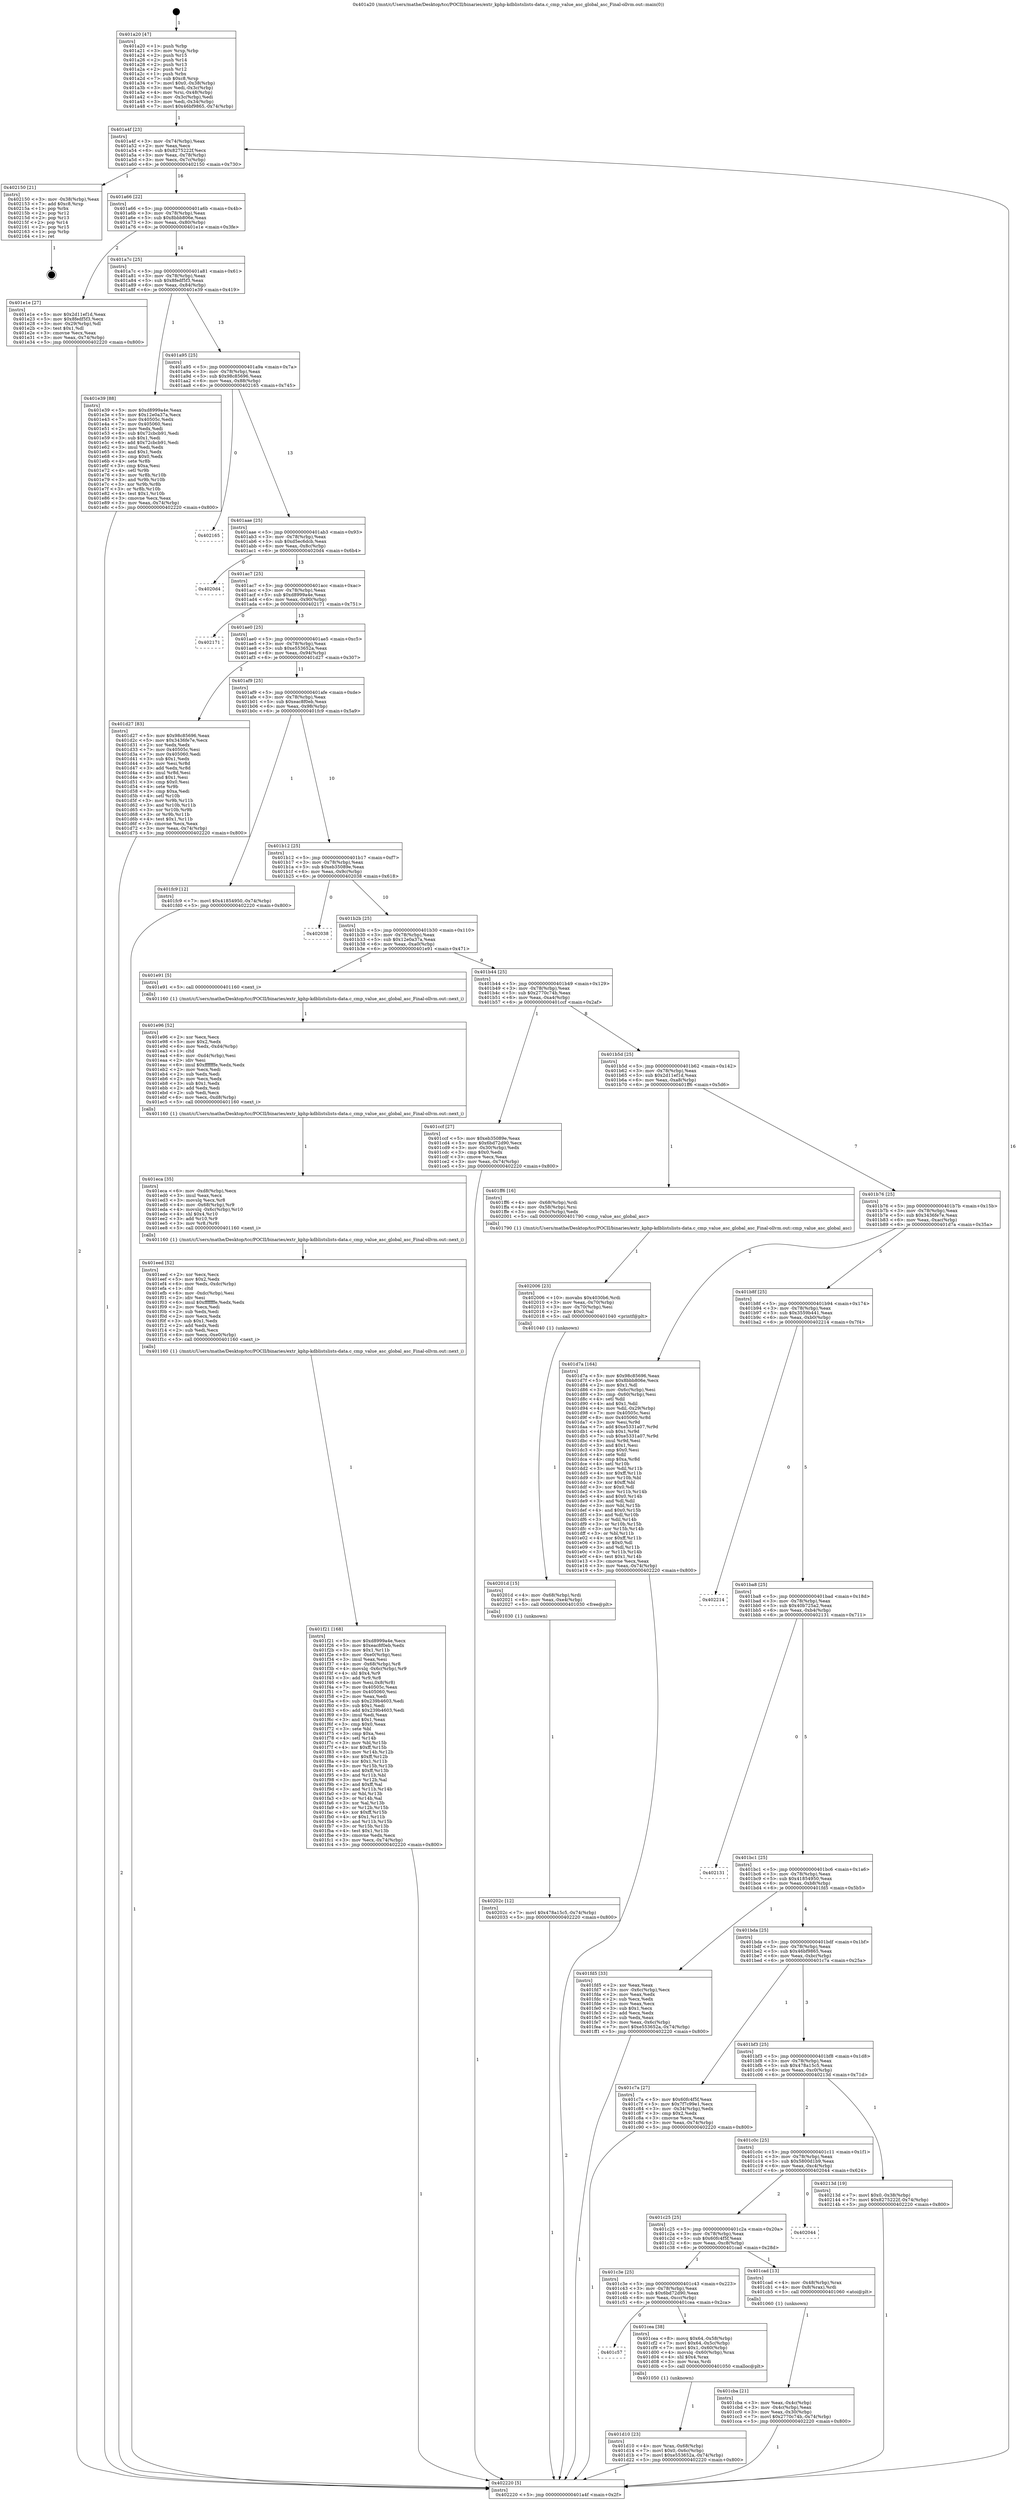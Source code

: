 digraph "0x401a20" {
  label = "0x401a20 (/mnt/c/Users/mathe/Desktop/tcc/POCII/binaries/extr_kphp-kdblistslists-data.c_cmp_value_asc_global_asc_Final-ollvm.out::main(0))"
  labelloc = "t"
  node[shape=record]

  Entry [label="",width=0.3,height=0.3,shape=circle,fillcolor=black,style=filled]
  "0x401a4f" [label="{
     0x401a4f [23]\l
     | [instrs]\l
     &nbsp;&nbsp;0x401a4f \<+3\>: mov -0x74(%rbp),%eax\l
     &nbsp;&nbsp;0x401a52 \<+2\>: mov %eax,%ecx\l
     &nbsp;&nbsp;0x401a54 \<+6\>: sub $0x8275222f,%ecx\l
     &nbsp;&nbsp;0x401a5a \<+3\>: mov %eax,-0x78(%rbp)\l
     &nbsp;&nbsp;0x401a5d \<+3\>: mov %ecx,-0x7c(%rbp)\l
     &nbsp;&nbsp;0x401a60 \<+6\>: je 0000000000402150 \<main+0x730\>\l
  }"]
  "0x402150" [label="{
     0x402150 [21]\l
     | [instrs]\l
     &nbsp;&nbsp;0x402150 \<+3\>: mov -0x38(%rbp),%eax\l
     &nbsp;&nbsp;0x402153 \<+7\>: add $0xc8,%rsp\l
     &nbsp;&nbsp;0x40215a \<+1\>: pop %rbx\l
     &nbsp;&nbsp;0x40215b \<+2\>: pop %r12\l
     &nbsp;&nbsp;0x40215d \<+2\>: pop %r13\l
     &nbsp;&nbsp;0x40215f \<+2\>: pop %r14\l
     &nbsp;&nbsp;0x402161 \<+2\>: pop %r15\l
     &nbsp;&nbsp;0x402163 \<+1\>: pop %rbp\l
     &nbsp;&nbsp;0x402164 \<+1\>: ret\l
  }"]
  "0x401a66" [label="{
     0x401a66 [22]\l
     | [instrs]\l
     &nbsp;&nbsp;0x401a66 \<+5\>: jmp 0000000000401a6b \<main+0x4b\>\l
     &nbsp;&nbsp;0x401a6b \<+3\>: mov -0x78(%rbp),%eax\l
     &nbsp;&nbsp;0x401a6e \<+5\>: sub $0x8bbb806e,%eax\l
     &nbsp;&nbsp;0x401a73 \<+3\>: mov %eax,-0x80(%rbp)\l
     &nbsp;&nbsp;0x401a76 \<+6\>: je 0000000000401e1e \<main+0x3fe\>\l
  }"]
  Exit [label="",width=0.3,height=0.3,shape=circle,fillcolor=black,style=filled,peripheries=2]
  "0x401e1e" [label="{
     0x401e1e [27]\l
     | [instrs]\l
     &nbsp;&nbsp;0x401e1e \<+5\>: mov $0x2d11ef1d,%eax\l
     &nbsp;&nbsp;0x401e23 \<+5\>: mov $0x8fedf5f3,%ecx\l
     &nbsp;&nbsp;0x401e28 \<+3\>: mov -0x29(%rbp),%dl\l
     &nbsp;&nbsp;0x401e2b \<+3\>: test $0x1,%dl\l
     &nbsp;&nbsp;0x401e2e \<+3\>: cmovne %ecx,%eax\l
     &nbsp;&nbsp;0x401e31 \<+3\>: mov %eax,-0x74(%rbp)\l
     &nbsp;&nbsp;0x401e34 \<+5\>: jmp 0000000000402220 \<main+0x800\>\l
  }"]
  "0x401a7c" [label="{
     0x401a7c [25]\l
     | [instrs]\l
     &nbsp;&nbsp;0x401a7c \<+5\>: jmp 0000000000401a81 \<main+0x61\>\l
     &nbsp;&nbsp;0x401a81 \<+3\>: mov -0x78(%rbp),%eax\l
     &nbsp;&nbsp;0x401a84 \<+5\>: sub $0x8fedf5f3,%eax\l
     &nbsp;&nbsp;0x401a89 \<+6\>: mov %eax,-0x84(%rbp)\l
     &nbsp;&nbsp;0x401a8f \<+6\>: je 0000000000401e39 \<main+0x419\>\l
  }"]
  "0x40202c" [label="{
     0x40202c [12]\l
     | [instrs]\l
     &nbsp;&nbsp;0x40202c \<+7\>: movl $0x478a15c5,-0x74(%rbp)\l
     &nbsp;&nbsp;0x402033 \<+5\>: jmp 0000000000402220 \<main+0x800\>\l
  }"]
  "0x401e39" [label="{
     0x401e39 [88]\l
     | [instrs]\l
     &nbsp;&nbsp;0x401e39 \<+5\>: mov $0xd8999a4e,%eax\l
     &nbsp;&nbsp;0x401e3e \<+5\>: mov $0x12e0a37a,%ecx\l
     &nbsp;&nbsp;0x401e43 \<+7\>: mov 0x40505c,%edx\l
     &nbsp;&nbsp;0x401e4a \<+7\>: mov 0x405060,%esi\l
     &nbsp;&nbsp;0x401e51 \<+2\>: mov %edx,%edi\l
     &nbsp;&nbsp;0x401e53 \<+6\>: sub $0x72cbcb91,%edi\l
     &nbsp;&nbsp;0x401e59 \<+3\>: sub $0x1,%edi\l
     &nbsp;&nbsp;0x401e5c \<+6\>: add $0x72cbcb91,%edi\l
     &nbsp;&nbsp;0x401e62 \<+3\>: imul %edi,%edx\l
     &nbsp;&nbsp;0x401e65 \<+3\>: and $0x1,%edx\l
     &nbsp;&nbsp;0x401e68 \<+3\>: cmp $0x0,%edx\l
     &nbsp;&nbsp;0x401e6b \<+4\>: sete %r8b\l
     &nbsp;&nbsp;0x401e6f \<+3\>: cmp $0xa,%esi\l
     &nbsp;&nbsp;0x401e72 \<+4\>: setl %r9b\l
     &nbsp;&nbsp;0x401e76 \<+3\>: mov %r8b,%r10b\l
     &nbsp;&nbsp;0x401e79 \<+3\>: and %r9b,%r10b\l
     &nbsp;&nbsp;0x401e7c \<+3\>: xor %r9b,%r8b\l
     &nbsp;&nbsp;0x401e7f \<+3\>: or %r8b,%r10b\l
     &nbsp;&nbsp;0x401e82 \<+4\>: test $0x1,%r10b\l
     &nbsp;&nbsp;0x401e86 \<+3\>: cmovne %ecx,%eax\l
     &nbsp;&nbsp;0x401e89 \<+3\>: mov %eax,-0x74(%rbp)\l
     &nbsp;&nbsp;0x401e8c \<+5\>: jmp 0000000000402220 \<main+0x800\>\l
  }"]
  "0x401a95" [label="{
     0x401a95 [25]\l
     | [instrs]\l
     &nbsp;&nbsp;0x401a95 \<+5\>: jmp 0000000000401a9a \<main+0x7a\>\l
     &nbsp;&nbsp;0x401a9a \<+3\>: mov -0x78(%rbp),%eax\l
     &nbsp;&nbsp;0x401a9d \<+5\>: sub $0x98c85696,%eax\l
     &nbsp;&nbsp;0x401aa2 \<+6\>: mov %eax,-0x88(%rbp)\l
     &nbsp;&nbsp;0x401aa8 \<+6\>: je 0000000000402165 \<main+0x745\>\l
  }"]
  "0x40201d" [label="{
     0x40201d [15]\l
     | [instrs]\l
     &nbsp;&nbsp;0x40201d \<+4\>: mov -0x68(%rbp),%rdi\l
     &nbsp;&nbsp;0x402021 \<+6\>: mov %eax,-0xe4(%rbp)\l
     &nbsp;&nbsp;0x402027 \<+5\>: call 0000000000401030 \<free@plt\>\l
     | [calls]\l
     &nbsp;&nbsp;0x401030 \{1\} (unknown)\l
  }"]
  "0x402165" [label="{
     0x402165\l
  }", style=dashed]
  "0x401aae" [label="{
     0x401aae [25]\l
     | [instrs]\l
     &nbsp;&nbsp;0x401aae \<+5\>: jmp 0000000000401ab3 \<main+0x93\>\l
     &nbsp;&nbsp;0x401ab3 \<+3\>: mov -0x78(%rbp),%eax\l
     &nbsp;&nbsp;0x401ab6 \<+5\>: sub $0xd5ec6dcb,%eax\l
     &nbsp;&nbsp;0x401abb \<+6\>: mov %eax,-0x8c(%rbp)\l
     &nbsp;&nbsp;0x401ac1 \<+6\>: je 00000000004020d4 \<main+0x6b4\>\l
  }"]
  "0x402006" [label="{
     0x402006 [23]\l
     | [instrs]\l
     &nbsp;&nbsp;0x402006 \<+10\>: movabs $0x4030b6,%rdi\l
     &nbsp;&nbsp;0x402010 \<+3\>: mov %eax,-0x70(%rbp)\l
     &nbsp;&nbsp;0x402013 \<+3\>: mov -0x70(%rbp),%esi\l
     &nbsp;&nbsp;0x402016 \<+2\>: mov $0x0,%al\l
     &nbsp;&nbsp;0x402018 \<+5\>: call 0000000000401040 \<printf@plt\>\l
     | [calls]\l
     &nbsp;&nbsp;0x401040 \{1\} (unknown)\l
  }"]
  "0x4020d4" [label="{
     0x4020d4\l
  }", style=dashed]
  "0x401ac7" [label="{
     0x401ac7 [25]\l
     | [instrs]\l
     &nbsp;&nbsp;0x401ac7 \<+5\>: jmp 0000000000401acc \<main+0xac\>\l
     &nbsp;&nbsp;0x401acc \<+3\>: mov -0x78(%rbp),%eax\l
     &nbsp;&nbsp;0x401acf \<+5\>: sub $0xd8999a4e,%eax\l
     &nbsp;&nbsp;0x401ad4 \<+6\>: mov %eax,-0x90(%rbp)\l
     &nbsp;&nbsp;0x401ada \<+6\>: je 0000000000402171 \<main+0x751\>\l
  }"]
  "0x401f21" [label="{
     0x401f21 [168]\l
     | [instrs]\l
     &nbsp;&nbsp;0x401f21 \<+5\>: mov $0xd8999a4e,%ecx\l
     &nbsp;&nbsp;0x401f26 \<+5\>: mov $0xeac8f0eb,%edx\l
     &nbsp;&nbsp;0x401f2b \<+3\>: mov $0x1,%r11b\l
     &nbsp;&nbsp;0x401f2e \<+6\>: mov -0xe0(%rbp),%esi\l
     &nbsp;&nbsp;0x401f34 \<+3\>: imul %eax,%esi\l
     &nbsp;&nbsp;0x401f37 \<+4\>: mov -0x68(%rbp),%r8\l
     &nbsp;&nbsp;0x401f3b \<+4\>: movslq -0x6c(%rbp),%r9\l
     &nbsp;&nbsp;0x401f3f \<+4\>: shl $0x4,%r9\l
     &nbsp;&nbsp;0x401f43 \<+3\>: add %r9,%r8\l
     &nbsp;&nbsp;0x401f46 \<+4\>: mov %esi,0x8(%r8)\l
     &nbsp;&nbsp;0x401f4a \<+7\>: mov 0x40505c,%eax\l
     &nbsp;&nbsp;0x401f51 \<+7\>: mov 0x405060,%esi\l
     &nbsp;&nbsp;0x401f58 \<+2\>: mov %eax,%edi\l
     &nbsp;&nbsp;0x401f5a \<+6\>: sub $0x239b4603,%edi\l
     &nbsp;&nbsp;0x401f60 \<+3\>: sub $0x1,%edi\l
     &nbsp;&nbsp;0x401f63 \<+6\>: add $0x239b4603,%edi\l
     &nbsp;&nbsp;0x401f69 \<+3\>: imul %edi,%eax\l
     &nbsp;&nbsp;0x401f6c \<+3\>: and $0x1,%eax\l
     &nbsp;&nbsp;0x401f6f \<+3\>: cmp $0x0,%eax\l
     &nbsp;&nbsp;0x401f72 \<+3\>: sete %bl\l
     &nbsp;&nbsp;0x401f75 \<+3\>: cmp $0xa,%esi\l
     &nbsp;&nbsp;0x401f78 \<+4\>: setl %r14b\l
     &nbsp;&nbsp;0x401f7c \<+3\>: mov %bl,%r15b\l
     &nbsp;&nbsp;0x401f7f \<+4\>: xor $0xff,%r15b\l
     &nbsp;&nbsp;0x401f83 \<+3\>: mov %r14b,%r12b\l
     &nbsp;&nbsp;0x401f86 \<+4\>: xor $0xff,%r12b\l
     &nbsp;&nbsp;0x401f8a \<+4\>: xor $0x1,%r11b\l
     &nbsp;&nbsp;0x401f8e \<+3\>: mov %r15b,%r13b\l
     &nbsp;&nbsp;0x401f91 \<+4\>: and $0xff,%r13b\l
     &nbsp;&nbsp;0x401f95 \<+3\>: and %r11b,%bl\l
     &nbsp;&nbsp;0x401f98 \<+3\>: mov %r12b,%al\l
     &nbsp;&nbsp;0x401f9b \<+2\>: and $0xff,%al\l
     &nbsp;&nbsp;0x401f9d \<+3\>: and %r11b,%r14b\l
     &nbsp;&nbsp;0x401fa0 \<+3\>: or %bl,%r13b\l
     &nbsp;&nbsp;0x401fa3 \<+3\>: or %r14b,%al\l
     &nbsp;&nbsp;0x401fa6 \<+3\>: xor %al,%r13b\l
     &nbsp;&nbsp;0x401fa9 \<+3\>: or %r12b,%r15b\l
     &nbsp;&nbsp;0x401fac \<+4\>: xor $0xff,%r15b\l
     &nbsp;&nbsp;0x401fb0 \<+4\>: or $0x1,%r11b\l
     &nbsp;&nbsp;0x401fb4 \<+3\>: and %r11b,%r15b\l
     &nbsp;&nbsp;0x401fb7 \<+3\>: or %r15b,%r13b\l
     &nbsp;&nbsp;0x401fba \<+4\>: test $0x1,%r13b\l
     &nbsp;&nbsp;0x401fbe \<+3\>: cmovne %edx,%ecx\l
     &nbsp;&nbsp;0x401fc1 \<+3\>: mov %ecx,-0x74(%rbp)\l
     &nbsp;&nbsp;0x401fc4 \<+5\>: jmp 0000000000402220 \<main+0x800\>\l
  }"]
  "0x402171" [label="{
     0x402171\l
  }", style=dashed]
  "0x401ae0" [label="{
     0x401ae0 [25]\l
     | [instrs]\l
     &nbsp;&nbsp;0x401ae0 \<+5\>: jmp 0000000000401ae5 \<main+0xc5\>\l
     &nbsp;&nbsp;0x401ae5 \<+3\>: mov -0x78(%rbp),%eax\l
     &nbsp;&nbsp;0x401ae8 \<+5\>: sub $0xe553652a,%eax\l
     &nbsp;&nbsp;0x401aed \<+6\>: mov %eax,-0x94(%rbp)\l
     &nbsp;&nbsp;0x401af3 \<+6\>: je 0000000000401d27 \<main+0x307\>\l
  }"]
  "0x401eed" [label="{
     0x401eed [52]\l
     | [instrs]\l
     &nbsp;&nbsp;0x401eed \<+2\>: xor %ecx,%ecx\l
     &nbsp;&nbsp;0x401eef \<+5\>: mov $0x2,%edx\l
     &nbsp;&nbsp;0x401ef4 \<+6\>: mov %edx,-0xdc(%rbp)\l
     &nbsp;&nbsp;0x401efa \<+1\>: cltd\l
     &nbsp;&nbsp;0x401efb \<+6\>: mov -0xdc(%rbp),%esi\l
     &nbsp;&nbsp;0x401f01 \<+2\>: idiv %esi\l
     &nbsp;&nbsp;0x401f03 \<+6\>: imul $0xfffffffe,%edx,%edx\l
     &nbsp;&nbsp;0x401f09 \<+2\>: mov %ecx,%edi\l
     &nbsp;&nbsp;0x401f0b \<+2\>: sub %edx,%edi\l
     &nbsp;&nbsp;0x401f0d \<+2\>: mov %ecx,%edx\l
     &nbsp;&nbsp;0x401f0f \<+3\>: sub $0x1,%edx\l
     &nbsp;&nbsp;0x401f12 \<+2\>: add %edx,%edi\l
     &nbsp;&nbsp;0x401f14 \<+2\>: sub %edi,%ecx\l
     &nbsp;&nbsp;0x401f16 \<+6\>: mov %ecx,-0xe0(%rbp)\l
     &nbsp;&nbsp;0x401f1c \<+5\>: call 0000000000401160 \<next_i\>\l
     | [calls]\l
     &nbsp;&nbsp;0x401160 \{1\} (/mnt/c/Users/mathe/Desktop/tcc/POCII/binaries/extr_kphp-kdblistslists-data.c_cmp_value_asc_global_asc_Final-ollvm.out::next_i)\l
  }"]
  "0x401d27" [label="{
     0x401d27 [83]\l
     | [instrs]\l
     &nbsp;&nbsp;0x401d27 \<+5\>: mov $0x98c85696,%eax\l
     &nbsp;&nbsp;0x401d2c \<+5\>: mov $0x3436fe7e,%ecx\l
     &nbsp;&nbsp;0x401d31 \<+2\>: xor %edx,%edx\l
     &nbsp;&nbsp;0x401d33 \<+7\>: mov 0x40505c,%esi\l
     &nbsp;&nbsp;0x401d3a \<+7\>: mov 0x405060,%edi\l
     &nbsp;&nbsp;0x401d41 \<+3\>: sub $0x1,%edx\l
     &nbsp;&nbsp;0x401d44 \<+3\>: mov %esi,%r8d\l
     &nbsp;&nbsp;0x401d47 \<+3\>: add %edx,%r8d\l
     &nbsp;&nbsp;0x401d4a \<+4\>: imul %r8d,%esi\l
     &nbsp;&nbsp;0x401d4e \<+3\>: and $0x1,%esi\l
     &nbsp;&nbsp;0x401d51 \<+3\>: cmp $0x0,%esi\l
     &nbsp;&nbsp;0x401d54 \<+4\>: sete %r9b\l
     &nbsp;&nbsp;0x401d58 \<+3\>: cmp $0xa,%edi\l
     &nbsp;&nbsp;0x401d5b \<+4\>: setl %r10b\l
     &nbsp;&nbsp;0x401d5f \<+3\>: mov %r9b,%r11b\l
     &nbsp;&nbsp;0x401d62 \<+3\>: and %r10b,%r11b\l
     &nbsp;&nbsp;0x401d65 \<+3\>: xor %r10b,%r9b\l
     &nbsp;&nbsp;0x401d68 \<+3\>: or %r9b,%r11b\l
     &nbsp;&nbsp;0x401d6b \<+4\>: test $0x1,%r11b\l
     &nbsp;&nbsp;0x401d6f \<+3\>: cmovne %ecx,%eax\l
     &nbsp;&nbsp;0x401d72 \<+3\>: mov %eax,-0x74(%rbp)\l
     &nbsp;&nbsp;0x401d75 \<+5\>: jmp 0000000000402220 \<main+0x800\>\l
  }"]
  "0x401af9" [label="{
     0x401af9 [25]\l
     | [instrs]\l
     &nbsp;&nbsp;0x401af9 \<+5\>: jmp 0000000000401afe \<main+0xde\>\l
     &nbsp;&nbsp;0x401afe \<+3\>: mov -0x78(%rbp),%eax\l
     &nbsp;&nbsp;0x401b01 \<+5\>: sub $0xeac8f0eb,%eax\l
     &nbsp;&nbsp;0x401b06 \<+6\>: mov %eax,-0x98(%rbp)\l
     &nbsp;&nbsp;0x401b0c \<+6\>: je 0000000000401fc9 \<main+0x5a9\>\l
  }"]
  "0x401eca" [label="{
     0x401eca [35]\l
     | [instrs]\l
     &nbsp;&nbsp;0x401eca \<+6\>: mov -0xd8(%rbp),%ecx\l
     &nbsp;&nbsp;0x401ed0 \<+3\>: imul %eax,%ecx\l
     &nbsp;&nbsp;0x401ed3 \<+3\>: movslq %ecx,%r8\l
     &nbsp;&nbsp;0x401ed6 \<+4\>: mov -0x68(%rbp),%r9\l
     &nbsp;&nbsp;0x401eda \<+4\>: movslq -0x6c(%rbp),%r10\l
     &nbsp;&nbsp;0x401ede \<+4\>: shl $0x4,%r10\l
     &nbsp;&nbsp;0x401ee2 \<+3\>: add %r10,%r9\l
     &nbsp;&nbsp;0x401ee5 \<+3\>: mov %r8,(%r9)\l
     &nbsp;&nbsp;0x401ee8 \<+5\>: call 0000000000401160 \<next_i\>\l
     | [calls]\l
     &nbsp;&nbsp;0x401160 \{1\} (/mnt/c/Users/mathe/Desktop/tcc/POCII/binaries/extr_kphp-kdblistslists-data.c_cmp_value_asc_global_asc_Final-ollvm.out::next_i)\l
  }"]
  "0x401fc9" [label="{
     0x401fc9 [12]\l
     | [instrs]\l
     &nbsp;&nbsp;0x401fc9 \<+7\>: movl $0x41854950,-0x74(%rbp)\l
     &nbsp;&nbsp;0x401fd0 \<+5\>: jmp 0000000000402220 \<main+0x800\>\l
  }"]
  "0x401b12" [label="{
     0x401b12 [25]\l
     | [instrs]\l
     &nbsp;&nbsp;0x401b12 \<+5\>: jmp 0000000000401b17 \<main+0xf7\>\l
     &nbsp;&nbsp;0x401b17 \<+3\>: mov -0x78(%rbp),%eax\l
     &nbsp;&nbsp;0x401b1a \<+5\>: sub $0xeb35089e,%eax\l
     &nbsp;&nbsp;0x401b1f \<+6\>: mov %eax,-0x9c(%rbp)\l
     &nbsp;&nbsp;0x401b25 \<+6\>: je 0000000000402038 \<main+0x618\>\l
  }"]
  "0x401e96" [label="{
     0x401e96 [52]\l
     | [instrs]\l
     &nbsp;&nbsp;0x401e96 \<+2\>: xor %ecx,%ecx\l
     &nbsp;&nbsp;0x401e98 \<+5\>: mov $0x2,%edx\l
     &nbsp;&nbsp;0x401e9d \<+6\>: mov %edx,-0xd4(%rbp)\l
     &nbsp;&nbsp;0x401ea3 \<+1\>: cltd\l
     &nbsp;&nbsp;0x401ea4 \<+6\>: mov -0xd4(%rbp),%esi\l
     &nbsp;&nbsp;0x401eaa \<+2\>: idiv %esi\l
     &nbsp;&nbsp;0x401eac \<+6\>: imul $0xfffffffe,%edx,%edx\l
     &nbsp;&nbsp;0x401eb2 \<+2\>: mov %ecx,%edi\l
     &nbsp;&nbsp;0x401eb4 \<+2\>: sub %edx,%edi\l
     &nbsp;&nbsp;0x401eb6 \<+2\>: mov %ecx,%edx\l
     &nbsp;&nbsp;0x401eb8 \<+3\>: sub $0x1,%edx\l
     &nbsp;&nbsp;0x401ebb \<+2\>: add %edx,%edi\l
     &nbsp;&nbsp;0x401ebd \<+2\>: sub %edi,%ecx\l
     &nbsp;&nbsp;0x401ebf \<+6\>: mov %ecx,-0xd8(%rbp)\l
     &nbsp;&nbsp;0x401ec5 \<+5\>: call 0000000000401160 \<next_i\>\l
     | [calls]\l
     &nbsp;&nbsp;0x401160 \{1\} (/mnt/c/Users/mathe/Desktop/tcc/POCII/binaries/extr_kphp-kdblistslists-data.c_cmp_value_asc_global_asc_Final-ollvm.out::next_i)\l
  }"]
  "0x402038" [label="{
     0x402038\l
  }", style=dashed]
  "0x401b2b" [label="{
     0x401b2b [25]\l
     | [instrs]\l
     &nbsp;&nbsp;0x401b2b \<+5\>: jmp 0000000000401b30 \<main+0x110\>\l
     &nbsp;&nbsp;0x401b30 \<+3\>: mov -0x78(%rbp),%eax\l
     &nbsp;&nbsp;0x401b33 \<+5\>: sub $0x12e0a37a,%eax\l
     &nbsp;&nbsp;0x401b38 \<+6\>: mov %eax,-0xa0(%rbp)\l
     &nbsp;&nbsp;0x401b3e \<+6\>: je 0000000000401e91 \<main+0x471\>\l
  }"]
  "0x401d10" [label="{
     0x401d10 [23]\l
     | [instrs]\l
     &nbsp;&nbsp;0x401d10 \<+4\>: mov %rax,-0x68(%rbp)\l
     &nbsp;&nbsp;0x401d14 \<+7\>: movl $0x0,-0x6c(%rbp)\l
     &nbsp;&nbsp;0x401d1b \<+7\>: movl $0xe553652a,-0x74(%rbp)\l
     &nbsp;&nbsp;0x401d22 \<+5\>: jmp 0000000000402220 \<main+0x800\>\l
  }"]
  "0x401e91" [label="{
     0x401e91 [5]\l
     | [instrs]\l
     &nbsp;&nbsp;0x401e91 \<+5\>: call 0000000000401160 \<next_i\>\l
     | [calls]\l
     &nbsp;&nbsp;0x401160 \{1\} (/mnt/c/Users/mathe/Desktop/tcc/POCII/binaries/extr_kphp-kdblistslists-data.c_cmp_value_asc_global_asc_Final-ollvm.out::next_i)\l
  }"]
  "0x401b44" [label="{
     0x401b44 [25]\l
     | [instrs]\l
     &nbsp;&nbsp;0x401b44 \<+5\>: jmp 0000000000401b49 \<main+0x129\>\l
     &nbsp;&nbsp;0x401b49 \<+3\>: mov -0x78(%rbp),%eax\l
     &nbsp;&nbsp;0x401b4c \<+5\>: sub $0x2770c74b,%eax\l
     &nbsp;&nbsp;0x401b51 \<+6\>: mov %eax,-0xa4(%rbp)\l
     &nbsp;&nbsp;0x401b57 \<+6\>: je 0000000000401ccf \<main+0x2af\>\l
  }"]
  "0x401c57" [label="{
     0x401c57\l
  }", style=dashed]
  "0x401ccf" [label="{
     0x401ccf [27]\l
     | [instrs]\l
     &nbsp;&nbsp;0x401ccf \<+5\>: mov $0xeb35089e,%eax\l
     &nbsp;&nbsp;0x401cd4 \<+5\>: mov $0x6bd72d90,%ecx\l
     &nbsp;&nbsp;0x401cd9 \<+3\>: mov -0x30(%rbp),%edx\l
     &nbsp;&nbsp;0x401cdc \<+3\>: cmp $0x0,%edx\l
     &nbsp;&nbsp;0x401cdf \<+3\>: cmove %ecx,%eax\l
     &nbsp;&nbsp;0x401ce2 \<+3\>: mov %eax,-0x74(%rbp)\l
     &nbsp;&nbsp;0x401ce5 \<+5\>: jmp 0000000000402220 \<main+0x800\>\l
  }"]
  "0x401b5d" [label="{
     0x401b5d [25]\l
     | [instrs]\l
     &nbsp;&nbsp;0x401b5d \<+5\>: jmp 0000000000401b62 \<main+0x142\>\l
     &nbsp;&nbsp;0x401b62 \<+3\>: mov -0x78(%rbp),%eax\l
     &nbsp;&nbsp;0x401b65 \<+5\>: sub $0x2d11ef1d,%eax\l
     &nbsp;&nbsp;0x401b6a \<+6\>: mov %eax,-0xa8(%rbp)\l
     &nbsp;&nbsp;0x401b70 \<+6\>: je 0000000000401ff6 \<main+0x5d6\>\l
  }"]
  "0x401cea" [label="{
     0x401cea [38]\l
     | [instrs]\l
     &nbsp;&nbsp;0x401cea \<+8\>: movq $0x64,-0x58(%rbp)\l
     &nbsp;&nbsp;0x401cf2 \<+7\>: movl $0x64,-0x5c(%rbp)\l
     &nbsp;&nbsp;0x401cf9 \<+7\>: movl $0x1,-0x60(%rbp)\l
     &nbsp;&nbsp;0x401d00 \<+4\>: movslq -0x60(%rbp),%rax\l
     &nbsp;&nbsp;0x401d04 \<+4\>: shl $0x4,%rax\l
     &nbsp;&nbsp;0x401d08 \<+3\>: mov %rax,%rdi\l
     &nbsp;&nbsp;0x401d0b \<+5\>: call 0000000000401050 \<malloc@plt\>\l
     | [calls]\l
     &nbsp;&nbsp;0x401050 \{1\} (unknown)\l
  }"]
  "0x401ff6" [label="{
     0x401ff6 [16]\l
     | [instrs]\l
     &nbsp;&nbsp;0x401ff6 \<+4\>: mov -0x68(%rbp),%rdi\l
     &nbsp;&nbsp;0x401ffa \<+4\>: mov -0x58(%rbp),%rsi\l
     &nbsp;&nbsp;0x401ffe \<+3\>: mov -0x5c(%rbp),%edx\l
     &nbsp;&nbsp;0x402001 \<+5\>: call 0000000000401790 \<cmp_value_asc_global_asc\>\l
     | [calls]\l
     &nbsp;&nbsp;0x401790 \{1\} (/mnt/c/Users/mathe/Desktop/tcc/POCII/binaries/extr_kphp-kdblistslists-data.c_cmp_value_asc_global_asc_Final-ollvm.out::cmp_value_asc_global_asc)\l
  }"]
  "0x401b76" [label="{
     0x401b76 [25]\l
     | [instrs]\l
     &nbsp;&nbsp;0x401b76 \<+5\>: jmp 0000000000401b7b \<main+0x15b\>\l
     &nbsp;&nbsp;0x401b7b \<+3\>: mov -0x78(%rbp),%eax\l
     &nbsp;&nbsp;0x401b7e \<+5\>: sub $0x3436fe7e,%eax\l
     &nbsp;&nbsp;0x401b83 \<+6\>: mov %eax,-0xac(%rbp)\l
     &nbsp;&nbsp;0x401b89 \<+6\>: je 0000000000401d7a \<main+0x35a\>\l
  }"]
  "0x401cba" [label="{
     0x401cba [21]\l
     | [instrs]\l
     &nbsp;&nbsp;0x401cba \<+3\>: mov %eax,-0x4c(%rbp)\l
     &nbsp;&nbsp;0x401cbd \<+3\>: mov -0x4c(%rbp),%eax\l
     &nbsp;&nbsp;0x401cc0 \<+3\>: mov %eax,-0x30(%rbp)\l
     &nbsp;&nbsp;0x401cc3 \<+7\>: movl $0x2770c74b,-0x74(%rbp)\l
     &nbsp;&nbsp;0x401cca \<+5\>: jmp 0000000000402220 \<main+0x800\>\l
  }"]
  "0x401d7a" [label="{
     0x401d7a [164]\l
     | [instrs]\l
     &nbsp;&nbsp;0x401d7a \<+5\>: mov $0x98c85696,%eax\l
     &nbsp;&nbsp;0x401d7f \<+5\>: mov $0x8bbb806e,%ecx\l
     &nbsp;&nbsp;0x401d84 \<+2\>: mov $0x1,%dl\l
     &nbsp;&nbsp;0x401d86 \<+3\>: mov -0x6c(%rbp),%esi\l
     &nbsp;&nbsp;0x401d89 \<+3\>: cmp -0x60(%rbp),%esi\l
     &nbsp;&nbsp;0x401d8c \<+4\>: setl %dil\l
     &nbsp;&nbsp;0x401d90 \<+4\>: and $0x1,%dil\l
     &nbsp;&nbsp;0x401d94 \<+4\>: mov %dil,-0x29(%rbp)\l
     &nbsp;&nbsp;0x401d98 \<+7\>: mov 0x40505c,%esi\l
     &nbsp;&nbsp;0x401d9f \<+8\>: mov 0x405060,%r8d\l
     &nbsp;&nbsp;0x401da7 \<+3\>: mov %esi,%r9d\l
     &nbsp;&nbsp;0x401daa \<+7\>: add $0xe5331a07,%r9d\l
     &nbsp;&nbsp;0x401db1 \<+4\>: sub $0x1,%r9d\l
     &nbsp;&nbsp;0x401db5 \<+7\>: sub $0xe5331a07,%r9d\l
     &nbsp;&nbsp;0x401dbc \<+4\>: imul %r9d,%esi\l
     &nbsp;&nbsp;0x401dc0 \<+3\>: and $0x1,%esi\l
     &nbsp;&nbsp;0x401dc3 \<+3\>: cmp $0x0,%esi\l
     &nbsp;&nbsp;0x401dc6 \<+4\>: sete %dil\l
     &nbsp;&nbsp;0x401dca \<+4\>: cmp $0xa,%r8d\l
     &nbsp;&nbsp;0x401dce \<+4\>: setl %r10b\l
     &nbsp;&nbsp;0x401dd2 \<+3\>: mov %dil,%r11b\l
     &nbsp;&nbsp;0x401dd5 \<+4\>: xor $0xff,%r11b\l
     &nbsp;&nbsp;0x401dd9 \<+3\>: mov %r10b,%bl\l
     &nbsp;&nbsp;0x401ddc \<+3\>: xor $0xff,%bl\l
     &nbsp;&nbsp;0x401ddf \<+3\>: xor $0x0,%dl\l
     &nbsp;&nbsp;0x401de2 \<+3\>: mov %r11b,%r14b\l
     &nbsp;&nbsp;0x401de5 \<+4\>: and $0x0,%r14b\l
     &nbsp;&nbsp;0x401de9 \<+3\>: and %dl,%dil\l
     &nbsp;&nbsp;0x401dec \<+3\>: mov %bl,%r15b\l
     &nbsp;&nbsp;0x401def \<+4\>: and $0x0,%r15b\l
     &nbsp;&nbsp;0x401df3 \<+3\>: and %dl,%r10b\l
     &nbsp;&nbsp;0x401df6 \<+3\>: or %dil,%r14b\l
     &nbsp;&nbsp;0x401df9 \<+3\>: or %r10b,%r15b\l
     &nbsp;&nbsp;0x401dfc \<+3\>: xor %r15b,%r14b\l
     &nbsp;&nbsp;0x401dff \<+3\>: or %bl,%r11b\l
     &nbsp;&nbsp;0x401e02 \<+4\>: xor $0xff,%r11b\l
     &nbsp;&nbsp;0x401e06 \<+3\>: or $0x0,%dl\l
     &nbsp;&nbsp;0x401e09 \<+3\>: and %dl,%r11b\l
     &nbsp;&nbsp;0x401e0c \<+3\>: or %r11b,%r14b\l
     &nbsp;&nbsp;0x401e0f \<+4\>: test $0x1,%r14b\l
     &nbsp;&nbsp;0x401e13 \<+3\>: cmovne %ecx,%eax\l
     &nbsp;&nbsp;0x401e16 \<+3\>: mov %eax,-0x74(%rbp)\l
     &nbsp;&nbsp;0x401e19 \<+5\>: jmp 0000000000402220 \<main+0x800\>\l
  }"]
  "0x401b8f" [label="{
     0x401b8f [25]\l
     | [instrs]\l
     &nbsp;&nbsp;0x401b8f \<+5\>: jmp 0000000000401b94 \<main+0x174\>\l
     &nbsp;&nbsp;0x401b94 \<+3\>: mov -0x78(%rbp),%eax\l
     &nbsp;&nbsp;0x401b97 \<+5\>: sub $0x3559b441,%eax\l
     &nbsp;&nbsp;0x401b9c \<+6\>: mov %eax,-0xb0(%rbp)\l
     &nbsp;&nbsp;0x401ba2 \<+6\>: je 0000000000402214 \<main+0x7f4\>\l
  }"]
  "0x401c3e" [label="{
     0x401c3e [25]\l
     | [instrs]\l
     &nbsp;&nbsp;0x401c3e \<+5\>: jmp 0000000000401c43 \<main+0x223\>\l
     &nbsp;&nbsp;0x401c43 \<+3\>: mov -0x78(%rbp),%eax\l
     &nbsp;&nbsp;0x401c46 \<+5\>: sub $0x6bd72d90,%eax\l
     &nbsp;&nbsp;0x401c4b \<+6\>: mov %eax,-0xcc(%rbp)\l
     &nbsp;&nbsp;0x401c51 \<+6\>: je 0000000000401cea \<main+0x2ca\>\l
  }"]
  "0x402214" [label="{
     0x402214\l
  }", style=dashed]
  "0x401ba8" [label="{
     0x401ba8 [25]\l
     | [instrs]\l
     &nbsp;&nbsp;0x401ba8 \<+5\>: jmp 0000000000401bad \<main+0x18d\>\l
     &nbsp;&nbsp;0x401bad \<+3\>: mov -0x78(%rbp),%eax\l
     &nbsp;&nbsp;0x401bb0 \<+5\>: sub $0x40b725a2,%eax\l
     &nbsp;&nbsp;0x401bb5 \<+6\>: mov %eax,-0xb4(%rbp)\l
     &nbsp;&nbsp;0x401bbb \<+6\>: je 0000000000402131 \<main+0x711\>\l
  }"]
  "0x401cad" [label="{
     0x401cad [13]\l
     | [instrs]\l
     &nbsp;&nbsp;0x401cad \<+4\>: mov -0x48(%rbp),%rax\l
     &nbsp;&nbsp;0x401cb1 \<+4\>: mov 0x8(%rax),%rdi\l
     &nbsp;&nbsp;0x401cb5 \<+5\>: call 0000000000401060 \<atoi@plt\>\l
     | [calls]\l
     &nbsp;&nbsp;0x401060 \{1\} (unknown)\l
  }"]
  "0x402131" [label="{
     0x402131\l
  }", style=dashed]
  "0x401bc1" [label="{
     0x401bc1 [25]\l
     | [instrs]\l
     &nbsp;&nbsp;0x401bc1 \<+5\>: jmp 0000000000401bc6 \<main+0x1a6\>\l
     &nbsp;&nbsp;0x401bc6 \<+3\>: mov -0x78(%rbp),%eax\l
     &nbsp;&nbsp;0x401bc9 \<+5\>: sub $0x41854950,%eax\l
     &nbsp;&nbsp;0x401bce \<+6\>: mov %eax,-0xb8(%rbp)\l
     &nbsp;&nbsp;0x401bd4 \<+6\>: je 0000000000401fd5 \<main+0x5b5\>\l
  }"]
  "0x401c25" [label="{
     0x401c25 [25]\l
     | [instrs]\l
     &nbsp;&nbsp;0x401c25 \<+5\>: jmp 0000000000401c2a \<main+0x20a\>\l
     &nbsp;&nbsp;0x401c2a \<+3\>: mov -0x78(%rbp),%eax\l
     &nbsp;&nbsp;0x401c2d \<+5\>: sub $0x60fc4f5f,%eax\l
     &nbsp;&nbsp;0x401c32 \<+6\>: mov %eax,-0xc8(%rbp)\l
     &nbsp;&nbsp;0x401c38 \<+6\>: je 0000000000401cad \<main+0x28d\>\l
  }"]
  "0x401fd5" [label="{
     0x401fd5 [33]\l
     | [instrs]\l
     &nbsp;&nbsp;0x401fd5 \<+2\>: xor %eax,%eax\l
     &nbsp;&nbsp;0x401fd7 \<+3\>: mov -0x6c(%rbp),%ecx\l
     &nbsp;&nbsp;0x401fda \<+2\>: mov %eax,%edx\l
     &nbsp;&nbsp;0x401fdc \<+2\>: sub %ecx,%edx\l
     &nbsp;&nbsp;0x401fde \<+2\>: mov %eax,%ecx\l
     &nbsp;&nbsp;0x401fe0 \<+3\>: sub $0x1,%ecx\l
     &nbsp;&nbsp;0x401fe3 \<+2\>: add %ecx,%edx\l
     &nbsp;&nbsp;0x401fe5 \<+2\>: sub %edx,%eax\l
     &nbsp;&nbsp;0x401fe7 \<+3\>: mov %eax,-0x6c(%rbp)\l
     &nbsp;&nbsp;0x401fea \<+7\>: movl $0xe553652a,-0x74(%rbp)\l
     &nbsp;&nbsp;0x401ff1 \<+5\>: jmp 0000000000402220 \<main+0x800\>\l
  }"]
  "0x401bda" [label="{
     0x401bda [25]\l
     | [instrs]\l
     &nbsp;&nbsp;0x401bda \<+5\>: jmp 0000000000401bdf \<main+0x1bf\>\l
     &nbsp;&nbsp;0x401bdf \<+3\>: mov -0x78(%rbp),%eax\l
     &nbsp;&nbsp;0x401be2 \<+5\>: sub $0x46bf9865,%eax\l
     &nbsp;&nbsp;0x401be7 \<+6\>: mov %eax,-0xbc(%rbp)\l
     &nbsp;&nbsp;0x401bed \<+6\>: je 0000000000401c7a \<main+0x25a\>\l
  }"]
  "0x402044" [label="{
     0x402044\l
  }", style=dashed]
  "0x401c7a" [label="{
     0x401c7a [27]\l
     | [instrs]\l
     &nbsp;&nbsp;0x401c7a \<+5\>: mov $0x60fc4f5f,%eax\l
     &nbsp;&nbsp;0x401c7f \<+5\>: mov $0x7f7c99e1,%ecx\l
     &nbsp;&nbsp;0x401c84 \<+3\>: mov -0x34(%rbp),%edx\l
     &nbsp;&nbsp;0x401c87 \<+3\>: cmp $0x2,%edx\l
     &nbsp;&nbsp;0x401c8a \<+3\>: cmovne %ecx,%eax\l
     &nbsp;&nbsp;0x401c8d \<+3\>: mov %eax,-0x74(%rbp)\l
     &nbsp;&nbsp;0x401c90 \<+5\>: jmp 0000000000402220 \<main+0x800\>\l
  }"]
  "0x401bf3" [label="{
     0x401bf3 [25]\l
     | [instrs]\l
     &nbsp;&nbsp;0x401bf3 \<+5\>: jmp 0000000000401bf8 \<main+0x1d8\>\l
     &nbsp;&nbsp;0x401bf8 \<+3\>: mov -0x78(%rbp),%eax\l
     &nbsp;&nbsp;0x401bfb \<+5\>: sub $0x478a15c5,%eax\l
     &nbsp;&nbsp;0x401c00 \<+6\>: mov %eax,-0xc0(%rbp)\l
     &nbsp;&nbsp;0x401c06 \<+6\>: je 000000000040213d \<main+0x71d\>\l
  }"]
  "0x402220" [label="{
     0x402220 [5]\l
     | [instrs]\l
     &nbsp;&nbsp;0x402220 \<+5\>: jmp 0000000000401a4f \<main+0x2f\>\l
  }"]
  "0x401a20" [label="{
     0x401a20 [47]\l
     | [instrs]\l
     &nbsp;&nbsp;0x401a20 \<+1\>: push %rbp\l
     &nbsp;&nbsp;0x401a21 \<+3\>: mov %rsp,%rbp\l
     &nbsp;&nbsp;0x401a24 \<+2\>: push %r15\l
     &nbsp;&nbsp;0x401a26 \<+2\>: push %r14\l
     &nbsp;&nbsp;0x401a28 \<+2\>: push %r13\l
     &nbsp;&nbsp;0x401a2a \<+2\>: push %r12\l
     &nbsp;&nbsp;0x401a2c \<+1\>: push %rbx\l
     &nbsp;&nbsp;0x401a2d \<+7\>: sub $0xc8,%rsp\l
     &nbsp;&nbsp;0x401a34 \<+7\>: movl $0x0,-0x38(%rbp)\l
     &nbsp;&nbsp;0x401a3b \<+3\>: mov %edi,-0x3c(%rbp)\l
     &nbsp;&nbsp;0x401a3e \<+4\>: mov %rsi,-0x48(%rbp)\l
     &nbsp;&nbsp;0x401a42 \<+3\>: mov -0x3c(%rbp),%edi\l
     &nbsp;&nbsp;0x401a45 \<+3\>: mov %edi,-0x34(%rbp)\l
     &nbsp;&nbsp;0x401a48 \<+7\>: movl $0x46bf9865,-0x74(%rbp)\l
  }"]
  "0x401c0c" [label="{
     0x401c0c [25]\l
     | [instrs]\l
     &nbsp;&nbsp;0x401c0c \<+5\>: jmp 0000000000401c11 \<main+0x1f1\>\l
     &nbsp;&nbsp;0x401c11 \<+3\>: mov -0x78(%rbp),%eax\l
     &nbsp;&nbsp;0x401c14 \<+5\>: sub $0x5800d1b9,%eax\l
     &nbsp;&nbsp;0x401c19 \<+6\>: mov %eax,-0xc4(%rbp)\l
     &nbsp;&nbsp;0x401c1f \<+6\>: je 0000000000402044 \<main+0x624\>\l
  }"]
  "0x40213d" [label="{
     0x40213d [19]\l
     | [instrs]\l
     &nbsp;&nbsp;0x40213d \<+7\>: movl $0x0,-0x38(%rbp)\l
     &nbsp;&nbsp;0x402144 \<+7\>: movl $0x8275222f,-0x74(%rbp)\l
     &nbsp;&nbsp;0x40214b \<+5\>: jmp 0000000000402220 \<main+0x800\>\l
  }"]
  Entry -> "0x401a20" [label=" 1"]
  "0x401a4f" -> "0x402150" [label=" 1"]
  "0x401a4f" -> "0x401a66" [label=" 16"]
  "0x402150" -> Exit [label=" 1"]
  "0x401a66" -> "0x401e1e" [label=" 2"]
  "0x401a66" -> "0x401a7c" [label=" 14"]
  "0x40213d" -> "0x402220" [label=" 1"]
  "0x401a7c" -> "0x401e39" [label=" 1"]
  "0x401a7c" -> "0x401a95" [label=" 13"]
  "0x40202c" -> "0x402220" [label=" 1"]
  "0x401a95" -> "0x402165" [label=" 0"]
  "0x401a95" -> "0x401aae" [label=" 13"]
  "0x40201d" -> "0x40202c" [label=" 1"]
  "0x401aae" -> "0x4020d4" [label=" 0"]
  "0x401aae" -> "0x401ac7" [label=" 13"]
  "0x402006" -> "0x40201d" [label=" 1"]
  "0x401ac7" -> "0x402171" [label=" 0"]
  "0x401ac7" -> "0x401ae0" [label=" 13"]
  "0x401ff6" -> "0x402006" [label=" 1"]
  "0x401ae0" -> "0x401d27" [label=" 2"]
  "0x401ae0" -> "0x401af9" [label=" 11"]
  "0x401fd5" -> "0x402220" [label=" 1"]
  "0x401af9" -> "0x401fc9" [label=" 1"]
  "0x401af9" -> "0x401b12" [label=" 10"]
  "0x401fc9" -> "0x402220" [label=" 1"]
  "0x401b12" -> "0x402038" [label=" 0"]
  "0x401b12" -> "0x401b2b" [label=" 10"]
  "0x401f21" -> "0x402220" [label=" 1"]
  "0x401b2b" -> "0x401e91" [label=" 1"]
  "0x401b2b" -> "0x401b44" [label=" 9"]
  "0x401eed" -> "0x401f21" [label=" 1"]
  "0x401b44" -> "0x401ccf" [label=" 1"]
  "0x401b44" -> "0x401b5d" [label=" 8"]
  "0x401eca" -> "0x401eed" [label=" 1"]
  "0x401b5d" -> "0x401ff6" [label=" 1"]
  "0x401b5d" -> "0x401b76" [label=" 7"]
  "0x401e96" -> "0x401eca" [label=" 1"]
  "0x401b76" -> "0x401d7a" [label=" 2"]
  "0x401b76" -> "0x401b8f" [label=" 5"]
  "0x401e39" -> "0x402220" [label=" 1"]
  "0x401b8f" -> "0x402214" [label=" 0"]
  "0x401b8f" -> "0x401ba8" [label=" 5"]
  "0x401e1e" -> "0x402220" [label=" 2"]
  "0x401ba8" -> "0x402131" [label=" 0"]
  "0x401ba8" -> "0x401bc1" [label=" 5"]
  "0x401d7a" -> "0x402220" [label=" 2"]
  "0x401bc1" -> "0x401fd5" [label=" 1"]
  "0x401bc1" -> "0x401bda" [label=" 4"]
  "0x401d10" -> "0x402220" [label=" 1"]
  "0x401bda" -> "0x401c7a" [label=" 1"]
  "0x401bda" -> "0x401bf3" [label=" 3"]
  "0x401c7a" -> "0x402220" [label=" 1"]
  "0x401a20" -> "0x401a4f" [label=" 1"]
  "0x402220" -> "0x401a4f" [label=" 16"]
  "0x401cea" -> "0x401d10" [label=" 1"]
  "0x401bf3" -> "0x40213d" [label=" 1"]
  "0x401bf3" -> "0x401c0c" [label=" 2"]
  "0x401c3e" -> "0x401c57" [label=" 0"]
  "0x401c0c" -> "0x402044" [label=" 0"]
  "0x401c0c" -> "0x401c25" [label=" 2"]
  "0x401d27" -> "0x402220" [label=" 2"]
  "0x401c25" -> "0x401cad" [label=" 1"]
  "0x401c25" -> "0x401c3e" [label=" 1"]
  "0x401cad" -> "0x401cba" [label=" 1"]
  "0x401cba" -> "0x402220" [label=" 1"]
  "0x401ccf" -> "0x402220" [label=" 1"]
  "0x401e91" -> "0x401e96" [label=" 1"]
  "0x401c3e" -> "0x401cea" [label=" 1"]
}
